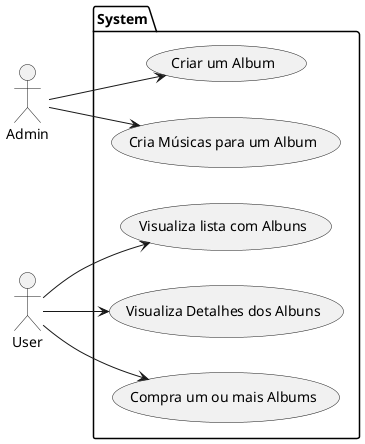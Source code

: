 @startuml Casos De Uso
    left to right direction
    package System {
        usecase "Criar um Album" as CreateAlbum
        useCase "Cria Músicas para um Album" as CreateSongs
        usecase "Visualiza lista com Albuns" as VisualizeAlbums
        usecase "Visualiza Detalhes dos Albuns" as VisualizeAlbumDetails
        usecase "Compra um ou mais Albums" as BuyAlbums
    }

    :Admin: --> CreateAlbum
    :Admin: --> CreateSongs

    :User: --> VisualizeAlbums
    :User: --> VisualizeAlbumDetails
    :User: --> BuyAlbums

@enduml